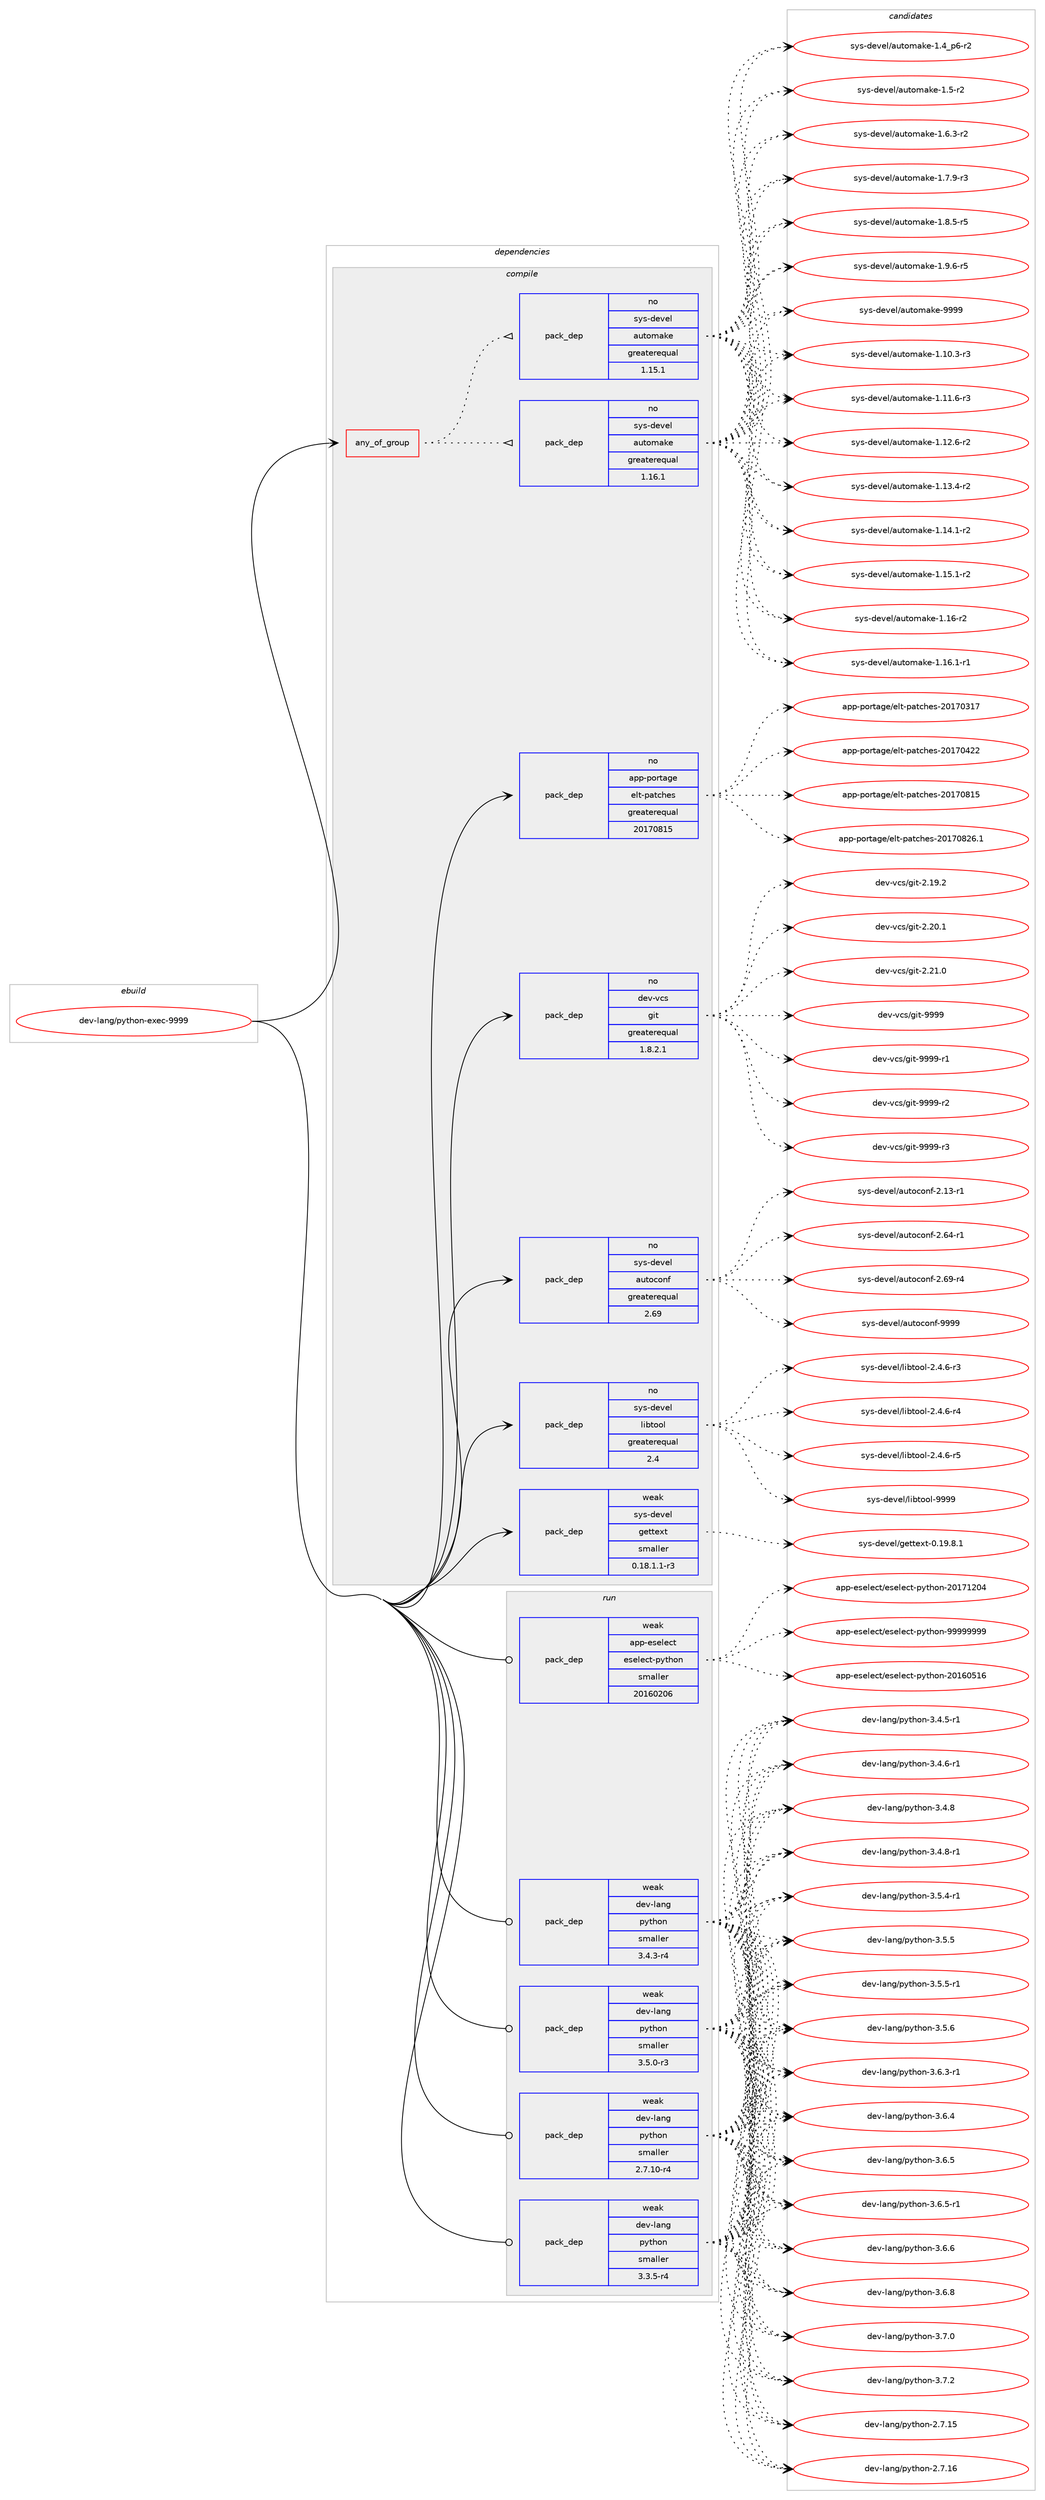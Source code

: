 digraph prolog {

# *************
# Graph options
# *************

newrank=true;
concentrate=true;
compound=true;
graph [rankdir=LR,fontname=Helvetica,fontsize=10,ranksep=1.5];#, ranksep=2.5, nodesep=0.2];
edge  [arrowhead=vee];
node  [fontname=Helvetica,fontsize=10];

# **********
# The ebuild
# **********

subgraph cluster_leftcol {
color=gray;
rank=same;
label=<<i>ebuild</i>>;
id [label="dev-lang/python-exec-9999", color=red, width=4, href="../dev-lang/python-exec-9999.svg"];
}

# ****************
# The dependencies
# ****************

subgraph cluster_midcol {
color=gray;
label=<<i>dependencies</i>>;
subgraph cluster_compile {
fillcolor="#eeeeee";
style=filled;
label=<<i>compile</i>>;
subgraph any22036 {
dependency1362208 [label=<<TABLE BORDER="0" CELLBORDER="1" CELLSPACING="0" CELLPADDING="4"><TR><TD CELLPADDING="10">any_of_group</TD></TR></TABLE>>, shape=none, color=red];subgraph pack974881 {
dependency1362209 [label=<<TABLE BORDER="0" CELLBORDER="1" CELLSPACING="0" CELLPADDING="4" WIDTH="220"><TR><TD ROWSPAN="6" CELLPADDING="30">pack_dep</TD></TR><TR><TD WIDTH="110">no</TD></TR><TR><TD>sys-devel</TD></TR><TR><TD>automake</TD></TR><TR><TD>greaterequal</TD></TR><TR><TD>1.16.1</TD></TR></TABLE>>, shape=none, color=blue];
}
dependency1362208:e -> dependency1362209:w [weight=20,style="dotted",arrowhead="oinv"];
subgraph pack974882 {
dependency1362210 [label=<<TABLE BORDER="0" CELLBORDER="1" CELLSPACING="0" CELLPADDING="4" WIDTH="220"><TR><TD ROWSPAN="6" CELLPADDING="30">pack_dep</TD></TR><TR><TD WIDTH="110">no</TD></TR><TR><TD>sys-devel</TD></TR><TR><TD>automake</TD></TR><TR><TD>greaterequal</TD></TR><TR><TD>1.15.1</TD></TR></TABLE>>, shape=none, color=blue];
}
dependency1362208:e -> dependency1362210:w [weight=20,style="dotted",arrowhead="oinv"];
}
id:e -> dependency1362208:w [weight=20,style="solid",arrowhead="vee"];
subgraph pack974883 {
dependency1362211 [label=<<TABLE BORDER="0" CELLBORDER="1" CELLSPACING="0" CELLPADDING="4" WIDTH="220"><TR><TD ROWSPAN="6" CELLPADDING="30">pack_dep</TD></TR><TR><TD WIDTH="110">no</TD></TR><TR><TD>app-portage</TD></TR><TR><TD>elt-patches</TD></TR><TR><TD>greaterequal</TD></TR><TR><TD>20170815</TD></TR></TABLE>>, shape=none, color=blue];
}
id:e -> dependency1362211:w [weight=20,style="solid",arrowhead="vee"];
subgraph pack974884 {
dependency1362212 [label=<<TABLE BORDER="0" CELLBORDER="1" CELLSPACING="0" CELLPADDING="4" WIDTH="220"><TR><TD ROWSPAN="6" CELLPADDING="30">pack_dep</TD></TR><TR><TD WIDTH="110">no</TD></TR><TR><TD>dev-vcs</TD></TR><TR><TD>git</TD></TR><TR><TD>greaterequal</TD></TR><TR><TD>1.8.2.1</TD></TR></TABLE>>, shape=none, color=blue];
}
id:e -> dependency1362212:w [weight=20,style="solid",arrowhead="vee"];
subgraph pack974885 {
dependency1362213 [label=<<TABLE BORDER="0" CELLBORDER="1" CELLSPACING="0" CELLPADDING="4" WIDTH="220"><TR><TD ROWSPAN="6" CELLPADDING="30">pack_dep</TD></TR><TR><TD WIDTH="110">no</TD></TR><TR><TD>sys-devel</TD></TR><TR><TD>autoconf</TD></TR><TR><TD>greaterequal</TD></TR><TR><TD>2.69</TD></TR></TABLE>>, shape=none, color=blue];
}
id:e -> dependency1362213:w [weight=20,style="solid",arrowhead="vee"];
subgraph pack974886 {
dependency1362214 [label=<<TABLE BORDER="0" CELLBORDER="1" CELLSPACING="0" CELLPADDING="4" WIDTH="220"><TR><TD ROWSPAN="6" CELLPADDING="30">pack_dep</TD></TR><TR><TD WIDTH="110">no</TD></TR><TR><TD>sys-devel</TD></TR><TR><TD>libtool</TD></TR><TR><TD>greaterequal</TD></TR><TR><TD>2.4</TD></TR></TABLE>>, shape=none, color=blue];
}
id:e -> dependency1362214:w [weight=20,style="solid",arrowhead="vee"];
subgraph pack974887 {
dependency1362215 [label=<<TABLE BORDER="0" CELLBORDER="1" CELLSPACING="0" CELLPADDING="4" WIDTH="220"><TR><TD ROWSPAN="6" CELLPADDING="30">pack_dep</TD></TR><TR><TD WIDTH="110">weak</TD></TR><TR><TD>sys-devel</TD></TR><TR><TD>gettext</TD></TR><TR><TD>smaller</TD></TR><TR><TD>0.18.1.1-r3</TD></TR></TABLE>>, shape=none, color=blue];
}
id:e -> dependency1362215:w [weight=20,style="solid",arrowhead="vee"];
}
subgraph cluster_compileandrun {
fillcolor="#eeeeee";
style=filled;
label=<<i>compile and run</i>>;
}
subgraph cluster_run {
fillcolor="#eeeeee";
style=filled;
label=<<i>run</i>>;
subgraph pack974888 {
dependency1362216 [label=<<TABLE BORDER="0" CELLBORDER="1" CELLSPACING="0" CELLPADDING="4" WIDTH="220"><TR><TD ROWSPAN="6" CELLPADDING="30">pack_dep</TD></TR><TR><TD WIDTH="110">weak</TD></TR><TR><TD>app-eselect</TD></TR><TR><TD>eselect-python</TD></TR><TR><TD>smaller</TD></TR><TR><TD>20160206</TD></TR></TABLE>>, shape=none, color=blue];
}
id:e -> dependency1362216:w [weight=20,style="solid",arrowhead="odot"];
subgraph pack974889 {
dependency1362217 [label=<<TABLE BORDER="0" CELLBORDER="1" CELLSPACING="0" CELLPADDING="4" WIDTH="220"><TR><TD ROWSPAN="6" CELLPADDING="30">pack_dep</TD></TR><TR><TD WIDTH="110">weak</TD></TR><TR><TD>dev-lang</TD></TR><TR><TD>python</TD></TR><TR><TD>smaller</TD></TR><TR><TD>2.7.10-r4</TD></TR></TABLE>>, shape=none, color=blue];
}
id:e -> dependency1362217:w [weight=20,style="solid",arrowhead="odot"];
subgraph pack974890 {
dependency1362218 [label=<<TABLE BORDER="0" CELLBORDER="1" CELLSPACING="0" CELLPADDING="4" WIDTH="220"><TR><TD ROWSPAN="6" CELLPADDING="30">pack_dep</TD></TR><TR><TD WIDTH="110">weak</TD></TR><TR><TD>dev-lang</TD></TR><TR><TD>python</TD></TR><TR><TD>smaller</TD></TR><TR><TD>3.3.5-r4</TD></TR></TABLE>>, shape=none, color=blue];
}
id:e -> dependency1362218:w [weight=20,style="solid",arrowhead="odot"];
subgraph pack974891 {
dependency1362219 [label=<<TABLE BORDER="0" CELLBORDER="1" CELLSPACING="0" CELLPADDING="4" WIDTH="220"><TR><TD ROWSPAN="6" CELLPADDING="30">pack_dep</TD></TR><TR><TD WIDTH="110">weak</TD></TR><TR><TD>dev-lang</TD></TR><TR><TD>python</TD></TR><TR><TD>smaller</TD></TR><TR><TD>3.4.3-r4</TD></TR></TABLE>>, shape=none, color=blue];
}
id:e -> dependency1362219:w [weight=20,style="solid",arrowhead="odot"];
subgraph pack974892 {
dependency1362220 [label=<<TABLE BORDER="0" CELLBORDER="1" CELLSPACING="0" CELLPADDING="4" WIDTH="220"><TR><TD ROWSPAN="6" CELLPADDING="30">pack_dep</TD></TR><TR><TD WIDTH="110">weak</TD></TR><TR><TD>dev-lang</TD></TR><TR><TD>python</TD></TR><TR><TD>smaller</TD></TR><TR><TD>3.5.0-r3</TD></TR></TABLE>>, shape=none, color=blue];
}
id:e -> dependency1362220:w [weight=20,style="solid",arrowhead="odot"];
}
}

# **************
# The candidates
# **************

subgraph cluster_choices {
rank=same;
color=gray;
label=<<i>candidates</i>>;

subgraph choice974881 {
color=black;
nodesep=1;
choice11512111545100101118101108479711711611110997107101454946494846514511451 [label="sys-devel/automake-1.10.3-r3", color=red, width=4,href="../sys-devel/automake-1.10.3-r3.svg"];
choice11512111545100101118101108479711711611110997107101454946494946544511451 [label="sys-devel/automake-1.11.6-r3", color=red, width=4,href="../sys-devel/automake-1.11.6-r3.svg"];
choice11512111545100101118101108479711711611110997107101454946495046544511450 [label="sys-devel/automake-1.12.6-r2", color=red, width=4,href="../sys-devel/automake-1.12.6-r2.svg"];
choice11512111545100101118101108479711711611110997107101454946495146524511450 [label="sys-devel/automake-1.13.4-r2", color=red, width=4,href="../sys-devel/automake-1.13.4-r2.svg"];
choice11512111545100101118101108479711711611110997107101454946495246494511450 [label="sys-devel/automake-1.14.1-r2", color=red, width=4,href="../sys-devel/automake-1.14.1-r2.svg"];
choice11512111545100101118101108479711711611110997107101454946495346494511450 [label="sys-devel/automake-1.15.1-r2", color=red, width=4,href="../sys-devel/automake-1.15.1-r2.svg"];
choice1151211154510010111810110847971171161111099710710145494649544511450 [label="sys-devel/automake-1.16-r2", color=red, width=4,href="../sys-devel/automake-1.16-r2.svg"];
choice11512111545100101118101108479711711611110997107101454946495446494511449 [label="sys-devel/automake-1.16.1-r1", color=red, width=4,href="../sys-devel/automake-1.16.1-r1.svg"];
choice115121115451001011181011084797117116111109971071014549465295112544511450 [label="sys-devel/automake-1.4_p6-r2", color=red, width=4,href="../sys-devel/automake-1.4_p6-r2.svg"];
choice11512111545100101118101108479711711611110997107101454946534511450 [label="sys-devel/automake-1.5-r2", color=red, width=4,href="../sys-devel/automake-1.5-r2.svg"];
choice115121115451001011181011084797117116111109971071014549465446514511450 [label="sys-devel/automake-1.6.3-r2", color=red, width=4,href="../sys-devel/automake-1.6.3-r2.svg"];
choice115121115451001011181011084797117116111109971071014549465546574511451 [label="sys-devel/automake-1.7.9-r3", color=red, width=4,href="../sys-devel/automake-1.7.9-r3.svg"];
choice115121115451001011181011084797117116111109971071014549465646534511453 [label="sys-devel/automake-1.8.5-r5", color=red, width=4,href="../sys-devel/automake-1.8.5-r5.svg"];
choice115121115451001011181011084797117116111109971071014549465746544511453 [label="sys-devel/automake-1.9.6-r5", color=red, width=4,href="../sys-devel/automake-1.9.6-r5.svg"];
choice115121115451001011181011084797117116111109971071014557575757 [label="sys-devel/automake-9999", color=red, width=4,href="../sys-devel/automake-9999.svg"];
dependency1362209:e -> choice11512111545100101118101108479711711611110997107101454946494846514511451:w [style=dotted,weight="100"];
dependency1362209:e -> choice11512111545100101118101108479711711611110997107101454946494946544511451:w [style=dotted,weight="100"];
dependency1362209:e -> choice11512111545100101118101108479711711611110997107101454946495046544511450:w [style=dotted,weight="100"];
dependency1362209:e -> choice11512111545100101118101108479711711611110997107101454946495146524511450:w [style=dotted,weight="100"];
dependency1362209:e -> choice11512111545100101118101108479711711611110997107101454946495246494511450:w [style=dotted,weight="100"];
dependency1362209:e -> choice11512111545100101118101108479711711611110997107101454946495346494511450:w [style=dotted,weight="100"];
dependency1362209:e -> choice1151211154510010111810110847971171161111099710710145494649544511450:w [style=dotted,weight="100"];
dependency1362209:e -> choice11512111545100101118101108479711711611110997107101454946495446494511449:w [style=dotted,weight="100"];
dependency1362209:e -> choice115121115451001011181011084797117116111109971071014549465295112544511450:w [style=dotted,weight="100"];
dependency1362209:e -> choice11512111545100101118101108479711711611110997107101454946534511450:w [style=dotted,weight="100"];
dependency1362209:e -> choice115121115451001011181011084797117116111109971071014549465446514511450:w [style=dotted,weight="100"];
dependency1362209:e -> choice115121115451001011181011084797117116111109971071014549465546574511451:w [style=dotted,weight="100"];
dependency1362209:e -> choice115121115451001011181011084797117116111109971071014549465646534511453:w [style=dotted,weight="100"];
dependency1362209:e -> choice115121115451001011181011084797117116111109971071014549465746544511453:w [style=dotted,weight="100"];
dependency1362209:e -> choice115121115451001011181011084797117116111109971071014557575757:w [style=dotted,weight="100"];
}
subgraph choice974882 {
color=black;
nodesep=1;
choice11512111545100101118101108479711711611110997107101454946494846514511451 [label="sys-devel/automake-1.10.3-r3", color=red, width=4,href="../sys-devel/automake-1.10.3-r3.svg"];
choice11512111545100101118101108479711711611110997107101454946494946544511451 [label="sys-devel/automake-1.11.6-r3", color=red, width=4,href="../sys-devel/automake-1.11.6-r3.svg"];
choice11512111545100101118101108479711711611110997107101454946495046544511450 [label="sys-devel/automake-1.12.6-r2", color=red, width=4,href="../sys-devel/automake-1.12.6-r2.svg"];
choice11512111545100101118101108479711711611110997107101454946495146524511450 [label="sys-devel/automake-1.13.4-r2", color=red, width=4,href="../sys-devel/automake-1.13.4-r2.svg"];
choice11512111545100101118101108479711711611110997107101454946495246494511450 [label="sys-devel/automake-1.14.1-r2", color=red, width=4,href="../sys-devel/automake-1.14.1-r2.svg"];
choice11512111545100101118101108479711711611110997107101454946495346494511450 [label="sys-devel/automake-1.15.1-r2", color=red, width=4,href="../sys-devel/automake-1.15.1-r2.svg"];
choice1151211154510010111810110847971171161111099710710145494649544511450 [label="sys-devel/automake-1.16-r2", color=red, width=4,href="../sys-devel/automake-1.16-r2.svg"];
choice11512111545100101118101108479711711611110997107101454946495446494511449 [label="sys-devel/automake-1.16.1-r1", color=red, width=4,href="../sys-devel/automake-1.16.1-r1.svg"];
choice115121115451001011181011084797117116111109971071014549465295112544511450 [label="sys-devel/automake-1.4_p6-r2", color=red, width=4,href="../sys-devel/automake-1.4_p6-r2.svg"];
choice11512111545100101118101108479711711611110997107101454946534511450 [label="sys-devel/automake-1.5-r2", color=red, width=4,href="../sys-devel/automake-1.5-r2.svg"];
choice115121115451001011181011084797117116111109971071014549465446514511450 [label="sys-devel/automake-1.6.3-r2", color=red, width=4,href="../sys-devel/automake-1.6.3-r2.svg"];
choice115121115451001011181011084797117116111109971071014549465546574511451 [label="sys-devel/automake-1.7.9-r3", color=red, width=4,href="../sys-devel/automake-1.7.9-r3.svg"];
choice115121115451001011181011084797117116111109971071014549465646534511453 [label="sys-devel/automake-1.8.5-r5", color=red, width=4,href="../sys-devel/automake-1.8.5-r5.svg"];
choice115121115451001011181011084797117116111109971071014549465746544511453 [label="sys-devel/automake-1.9.6-r5", color=red, width=4,href="../sys-devel/automake-1.9.6-r5.svg"];
choice115121115451001011181011084797117116111109971071014557575757 [label="sys-devel/automake-9999", color=red, width=4,href="../sys-devel/automake-9999.svg"];
dependency1362210:e -> choice11512111545100101118101108479711711611110997107101454946494846514511451:w [style=dotted,weight="100"];
dependency1362210:e -> choice11512111545100101118101108479711711611110997107101454946494946544511451:w [style=dotted,weight="100"];
dependency1362210:e -> choice11512111545100101118101108479711711611110997107101454946495046544511450:w [style=dotted,weight="100"];
dependency1362210:e -> choice11512111545100101118101108479711711611110997107101454946495146524511450:w [style=dotted,weight="100"];
dependency1362210:e -> choice11512111545100101118101108479711711611110997107101454946495246494511450:w [style=dotted,weight="100"];
dependency1362210:e -> choice11512111545100101118101108479711711611110997107101454946495346494511450:w [style=dotted,weight="100"];
dependency1362210:e -> choice1151211154510010111810110847971171161111099710710145494649544511450:w [style=dotted,weight="100"];
dependency1362210:e -> choice11512111545100101118101108479711711611110997107101454946495446494511449:w [style=dotted,weight="100"];
dependency1362210:e -> choice115121115451001011181011084797117116111109971071014549465295112544511450:w [style=dotted,weight="100"];
dependency1362210:e -> choice11512111545100101118101108479711711611110997107101454946534511450:w [style=dotted,weight="100"];
dependency1362210:e -> choice115121115451001011181011084797117116111109971071014549465446514511450:w [style=dotted,weight="100"];
dependency1362210:e -> choice115121115451001011181011084797117116111109971071014549465546574511451:w [style=dotted,weight="100"];
dependency1362210:e -> choice115121115451001011181011084797117116111109971071014549465646534511453:w [style=dotted,weight="100"];
dependency1362210:e -> choice115121115451001011181011084797117116111109971071014549465746544511453:w [style=dotted,weight="100"];
dependency1362210:e -> choice115121115451001011181011084797117116111109971071014557575757:w [style=dotted,weight="100"];
}
subgraph choice974883 {
color=black;
nodesep=1;
choice97112112451121111141169710310147101108116451129711699104101115455048495548514955 [label="app-portage/elt-patches-20170317", color=red, width=4,href="../app-portage/elt-patches-20170317.svg"];
choice97112112451121111141169710310147101108116451129711699104101115455048495548525050 [label="app-portage/elt-patches-20170422", color=red, width=4,href="../app-portage/elt-patches-20170422.svg"];
choice97112112451121111141169710310147101108116451129711699104101115455048495548564953 [label="app-portage/elt-patches-20170815", color=red, width=4,href="../app-portage/elt-patches-20170815.svg"];
choice971121124511211111411697103101471011081164511297116991041011154550484955485650544649 [label="app-portage/elt-patches-20170826.1", color=red, width=4,href="../app-portage/elt-patches-20170826.1.svg"];
dependency1362211:e -> choice97112112451121111141169710310147101108116451129711699104101115455048495548514955:w [style=dotted,weight="100"];
dependency1362211:e -> choice97112112451121111141169710310147101108116451129711699104101115455048495548525050:w [style=dotted,weight="100"];
dependency1362211:e -> choice97112112451121111141169710310147101108116451129711699104101115455048495548564953:w [style=dotted,weight="100"];
dependency1362211:e -> choice971121124511211111411697103101471011081164511297116991041011154550484955485650544649:w [style=dotted,weight="100"];
}
subgraph choice974884 {
color=black;
nodesep=1;
choice10010111845118991154710310511645504649574650 [label="dev-vcs/git-2.19.2", color=red, width=4,href="../dev-vcs/git-2.19.2.svg"];
choice10010111845118991154710310511645504650484649 [label="dev-vcs/git-2.20.1", color=red, width=4,href="../dev-vcs/git-2.20.1.svg"];
choice10010111845118991154710310511645504650494648 [label="dev-vcs/git-2.21.0", color=red, width=4,href="../dev-vcs/git-2.21.0.svg"];
choice1001011184511899115471031051164557575757 [label="dev-vcs/git-9999", color=red, width=4,href="../dev-vcs/git-9999.svg"];
choice10010111845118991154710310511645575757574511449 [label="dev-vcs/git-9999-r1", color=red, width=4,href="../dev-vcs/git-9999-r1.svg"];
choice10010111845118991154710310511645575757574511450 [label="dev-vcs/git-9999-r2", color=red, width=4,href="../dev-vcs/git-9999-r2.svg"];
choice10010111845118991154710310511645575757574511451 [label="dev-vcs/git-9999-r3", color=red, width=4,href="../dev-vcs/git-9999-r3.svg"];
dependency1362212:e -> choice10010111845118991154710310511645504649574650:w [style=dotted,weight="100"];
dependency1362212:e -> choice10010111845118991154710310511645504650484649:w [style=dotted,weight="100"];
dependency1362212:e -> choice10010111845118991154710310511645504650494648:w [style=dotted,weight="100"];
dependency1362212:e -> choice1001011184511899115471031051164557575757:w [style=dotted,weight="100"];
dependency1362212:e -> choice10010111845118991154710310511645575757574511449:w [style=dotted,weight="100"];
dependency1362212:e -> choice10010111845118991154710310511645575757574511450:w [style=dotted,weight="100"];
dependency1362212:e -> choice10010111845118991154710310511645575757574511451:w [style=dotted,weight="100"];
}
subgraph choice974885 {
color=black;
nodesep=1;
choice1151211154510010111810110847971171161119911111010245504649514511449 [label="sys-devel/autoconf-2.13-r1", color=red, width=4,href="../sys-devel/autoconf-2.13-r1.svg"];
choice1151211154510010111810110847971171161119911111010245504654524511449 [label="sys-devel/autoconf-2.64-r1", color=red, width=4,href="../sys-devel/autoconf-2.64-r1.svg"];
choice1151211154510010111810110847971171161119911111010245504654574511452 [label="sys-devel/autoconf-2.69-r4", color=red, width=4,href="../sys-devel/autoconf-2.69-r4.svg"];
choice115121115451001011181011084797117116111991111101024557575757 [label="sys-devel/autoconf-9999", color=red, width=4,href="../sys-devel/autoconf-9999.svg"];
dependency1362213:e -> choice1151211154510010111810110847971171161119911111010245504649514511449:w [style=dotted,weight="100"];
dependency1362213:e -> choice1151211154510010111810110847971171161119911111010245504654524511449:w [style=dotted,weight="100"];
dependency1362213:e -> choice1151211154510010111810110847971171161119911111010245504654574511452:w [style=dotted,weight="100"];
dependency1362213:e -> choice115121115451001011181011084797117116111991111101024557575757:w [style=dotted,weight="100"];
}
subgraph choice974886 {
color=black;
nodesep=1;
choice1151211154510010111810110847108105981161111111084550465246544511451 [label="sys-devel/libtool-2.4.6-r3", color=red, width=4,href="../sys-devel/libtool-2.4.6-r3.svg"];
choice1151211154510010111810110847108105981161111111084550465246544511452 [label="sys-devel/libtool-2.4.6-r4", color=red, width=4,href="../sys-devel/libtool-2.4.6-r4.svg"];
choice1151211154510010111810110847108105981161111111084550465246544511453 [label="sys-devel/libtool-2.4.6-r5", color=red, width=4,href="../sys-devel/libtool-2.4.6-r5.svg"];
choice1151211154510010111810110847108105981161111111084557575757 [label="sys-devel/libtool-9999", color=red, width=4,href="../sys-devel/libtool-9999.svg"];
dependency1362214:e -> choice1151211154510010111810110847108105981161111111084550465246544511451:w [style=dotted,weight="100"];
dependency1362214:e -> choice1151211154510010111810110847108105981161111111084550465246544511452:w [style=dotted,weight="100"];
dependency1362214:e -> choice1151211154510010111810110847108105981161111111084550465246544511453:w [style=dotted,weight="100"];
dependency1362214:e -> choice1151211154510010111810110847108105981161111111084557575757:w [style=dotted,weight="100"];
}
subgraph choice974887 {
color=black;
nodesep=1;
choice1151211154510010111810110847103101116116101120116454846495746564649 [label="sys-devel/gettext-0.19.8.1", color=red, width=4,href="../sys-devel/gettext-0.19.8.1.svg"];
dependency1362215:e -> choice1151211154510010111810110847103101116116101120116454846495746564649:w [style=dotted,weight="100"];
}
subgraph choice974888 {
color=black;
nodesep=1;
choice971121124510111510110810199116471011151011081019911645112121116104111110455048495448534954 [label="app-eselect/eselect-python-20160516", color=red, width=4,href="../app-eselect/eselect-python-20160516.svg"];
choice971121124510111510110810199116471011151011081019911645112121116104111110455048495549504852 [label="app-eselect/eselect-python-20171204", color=red, width=4,href="../app-eselect/eselect-python-20171204.svg"];
choice971121124510111510110810199116471011151011081019911645112121116104111110455757575757575757 [label="app-eselect/eselect-python-99999999", color=red, width=4,href="../app-eselect/eselect-python-99999999.svg"];
dependency1362216:e -> choice971121124510111510110810199116471011151011081019911645112121116104111110455048495448534954:w [style=dotted,weight="100"];
dependency1362216:e -> choice971121124510111510110810199116471011151011081019911645112121116104111110455048495549504852:w [style=dotted,weight="100"];
dependency1362216:e -> choice971121124510111510110810199116471011151011081019911645112121116104111110455757575757575757:w [style=dotted,weight="100"];
}
subgraph choice974889 {
color=black;
nodesep=1;
choice10010111845108971101034711212111610411111045504655464953 [label="dev-lang/python-2.7.15", color=red, width=4,href="../dev-lang/python-2.7.15.svg"];
choice10010111845108971101034711212111610411111045504655464954 [label="dev-lang/python-2.7.16", color=red, width=4,href="../dev-lang/python-2.7.16.svg"];
choice1001011184510897110103471121211161041111104551465246534511449 [label="dev-lang/python-3.4.5-r1", color=red, width=4,href="../dev-lang/python-3.4.5-r1.svg"];
choice1001011184510897110103471121211161041111104551465246544511449 [label="dev-lang/python-3.4.6-r1", color=red, width=4,href="../dev-lang/python-3.4.6-r1.svg"];
choice100101118451089711010347112121116104111110455146524656 [label="dev-lang/python-3.4.8", color=red, width=4,href="../dev-lang/python-3.4.8.svg"];
choice1001011184510897110103471121211161041111104551465246564511449 [label="dev-lang/python-3.4.8-r1", color=red, width=4,href="../dev-lang/python-3.4.8-r1.svg"];
choice1001011184510897110103471121211161041111104551465346524511449 [label="dev-lang/python-3.5.4-r1", color=red, width=4,href="../dev-lang/python-3.5.4-r1.svg"];
choice100101118451089711010347112121116104111110455146534653 [label="dev-lang/python-3.5.5", color=red, width=4,href="../dev-lang/python-3.5.5.svg"];
choice1001011184510897110103471121211161041111104551465346534511449 [label="dev-lang/python-3.5.5-r1", color=red, width=4,href="../dev-lang/python-3.5.5-r1.svg"];
choice100101118451089711010347112121116104111110455146534654 [label="dev-lang/python-3.5.6", color=red, width=4,href="../dev-lang/python-3.5.6.svg"];
choice1001011184510897110103471121211161041111104551465446514511449 [label="dev-lang/python-3.6.3-r1", color=red, width=4,href="../dev-lang/python-3.6.3-r1.svg"];
choice100101118451089711010347112121116104111110455146544652 [label="dev-lang/python-3.6.4", color=red, width=4,href="../dev-lang/python-3.6.4.svg"];
choice100101118451089711010347112121116104111110455146544653 [label="dev-lang/python-3.6.5", color=red, width=4,href="../dev-lang/python-3.6.5.svg"];
choice1001011184510897110103471121211161041111104551465446534511449 [label="dev-lang/python-3.6.5-r1", color=red, width=4,href="../dev-lang/python-3.6.5-r1.svg"];
choice100101118451089711010347112121116104111110455146544654 [label="dev-lang/python-3.6.6", color=red, width=4,href="../dev-lang/python-3.6.6.svg"];
choice100101118451089711010347112121116104111110455146544656 [label="dev-lang/python-3.6.8", color=red, width=4,href="../dev-lang/python-3.6.8.svg"];
choice100101118451089711010347112121116104111110455146554648 [label="dev-lang/python-3.7.0", color=red, width=4,href="../dev-lang/python-3.7.0.svg"];
choice100101118451089711010347112121116104111110455146554650 [label="dev-lang/python-3.7.2", color=red, width=4,href="../dev-lang/python-3.7.2.svg"];
dependency1362217:e -> choice10010111845108971101034711212111610411111045504655464953:w [style=dotted,weight="100"];
dependency1362217:e -> choice10010111845108971101034711212111610411111045504655464954:w [style=dotted,weight="100"];
dependency1362217:e -> choice1001011184510897110103471121211161041111104551465246534511449:w [style=dotted,weight="100"];
dependency1362217:e -> choice1001011184510897110103471121211161041111104551465246544511449:w [style=dotted,weight="100"];
dependency1362217:e -> choice100101118451089711010347112121116104111110455146524656:w [style=dotted,weight="100"];
dependency1362217:e -> choice1001011184510897110103471121211161041111104551465246564511449:w [style=dotted,weight="100"];
dependency1362217:e -> choice1001011184510897110103471121211161041111104551465346524511449:w [style=dotted,weight="100"];
dependency1362217:e -> choice100101118451089711010347112121116104111110455146534653:w [style=dotted,weight="100"];
dependency1362217:e -> choice1001011184510897110103471121211161041111104551465346534511449:w [style=dotted,weight="100"];
dependency1362217:e -> choice100101118451089711010347112121116104111110455146534654:w [style=dotted,weight="100"];
dependency1362217:e -> choice1001011184510897110103471121211161041111104551465446514511449:w [style=dotted,weight="100"];
dependency1362217:e -> choice100101118451089711010347112121116104111110455146544652:w [style=dotted,weight="100"];
dependency1362217:e -> choice100101118451089711010347112121116104111110455146544653:w [style=dotted,weight="100"];
dependency1362217:e -> choice1001011184510897110103471121211161041111104551465446534511449:w [style=dotted,weight="100"];
dependency1362217:e -> choice100101118451089711010347112121116104111110455146544654:w [style=dotted,weight="100"];
dependency1362217:e -> choice100101118451089711010347112121116104111110455146544656:w [style=dotted,weight="100"];
dependency1362217:e -> choice100101118451089711010347112121116104111110455146554648:w [style=dotted,weight="100"];
dependency1362217:e -> choice100101118451089711010347112121116104111110455146554650:w [style=dotted,weight="100"];
}
subgraph choice974890 {
color=black;
nodesep=1;
choice10010111845108971101034711212111610411111045504655464953 [label="dev-lang/python-2.7.15", color=red, width=4,href="../dev-lang/python-2.7.15.svg"];
choice10010111845108971101034711212111610411111045504655464954 [label="dev-lang/python-2.7.16", color=red, width=4,href="../dev-lang/python-2.7.16.svg"];
choice1001011184510897110103471121211161041111104551465246534511449 [label="dev-lang/python-3.4.5-r1", color=red, width=4,href="../dev-lang/python-3.4.5-r1.svg"];
choice1001011184510897110103471121211161041111104551465246544511449 [label="dev-lang/python-3.4.6-r1", color=red, width=4,href="../dev-lang/python-3.4.6-r1.svg"];
choice100101118451089711010347112121116104111110455146524656 [label="dev-lang/python-3.4.8", color=red, width=4,href="../dev-lang/python-3.4.8.svg"];
choice1001011184510897110103471121211161041111104551465246564511449 [label="dev-lang/python-3.4.8-r1", color=red, width=4,href="../dev-lang/python-3.4.8-r1.svg"];
choice1001011184510897110103471121211161041111104551465346524511449 [label="dev-lang/python-3.5.4-r1", color=red, width=4,href="../dev-lang/python-3.5.4-r1.svg"];
choice100101118451089711010347112121116104111110455146534653 [label="dev-lang/python-3.5.5", color=red, width=4,href="../dev-lang/python-3.5.5.svg"];
choice1001011184510897110103471121211161041111104551465346534511449 [label="dev-lang/python-3.5.5-r1", color=red, width=4,href="../dev-lang/python-3.5.5-r1.svg"];
choice100101118451089711010347112121116104111110455146534654 [label="dev-lang/python-3.5.6", color=red, width=4,href="../dev-lang/python-3.5.6.svg"];
choice1001011184510897110103471121211161041111104551465446514511449 [label="dev-lang/python-3.6.3-r1", color=red, width=4,href="../dev-lang/python-3.6.3-r1.svg"];
choice100101118451089711010347112121116104111110455146544652 [label="dev-lang/python-3.6.4", color=red, width=4,href="../dev-lang/python-3.6.4.svg"];
choice100101118451089711010347112121116104111110455146544653 [label="dev-lang/python-3.6.5", color=red, width=4,href="../dev-lang/python-3.6.5.svg"];
choice1001011184510897110103471121211161041111104551465446534511449 [label="dev-lang/python-3.6.5-r1", color=red, width=4,href="../dev-lang/python-3.6.5-r1.svg"];
choice100101118451089711010347112121116104111110455146544654 [label="dev-lang/python-3.6.6", color=red, width=4,href="../dev-lang/python-3.6.6.svg"];
choice100101118451089711010347112121116104111110455146544656 [label="dev-lang/python-3.6.8", color=red, width=4,href="../dev-lang/python-3.6.8.svg"];
choice100101118451089711010347112121116104111110455146554648 [label="dev-lang/python-3.7.0", color=red, width=4,href="../dev-lang/python-3.7.0.svg"];
choice100101118451089711010347112121116104111110455146554650 [label="dev-lang/python-3.7.2", color=red, width=4,href="../dev-lang/python-3.7.2.svg"];
dependency1362218:e -> choice10010111845108971101034711212111610411111045504655464953:w [style=dotted,weight="100"];
dependency1362218:e -> choice10010111845108971101034711212111610411111045504655464954:w [style=dotted,weight="100"];
dependency1362218:e -> choice1001011184510897110103471121211161041111104551465246534511449:w [style=dotted,weight="100"];
dependency1362218:e -> choice1001011184510897110103471121211161041111104551465246544511449:w [style=dotted,weight="100"];
dependency1362218:e -> choice100101118451089711010347112121116104111110455146524656:w [style=dotted,weight="100"];
dependency1362218:e -> choice1001011184510897110103471121211161041111104551465246564511449:w [style=dotted,weight="100"];
dependency1362218:e -> choice1001011184510897110103471121211161041111104551465346524511449:w [style=dotted,weight="100"];
dependency1362218:e -> choice100101118451089711010347112121116104111110455146534653:w [style=dotted,weight="100"];
dependency1362218:e -> choice1001011184510897110103471121211161041111104551465346534511449:w [style=dotted,weight="100"];
dependency1362218:e -> choice100101118451089711010347112121116104111110455146534654:w [style=dotted,weight="100"];
dependency1362218:e -> choice1001011184510897110103471121211161041111104551465446514511449:w [style=dotted,weight="100"];
dependency1362218:e -> choice100101118451089711010347112121116104111110455146544652:w [style=dotted,weight="100"];
dependency1362218:e -> choice100101118451089711010347112121116104111110455146544653:w [style=dotted,weight="100"];
dependency1362218:e -> choice1001011184510897110103471121211161041111104551465446534511449:w [style=dotted,weight="100"];
dependency1362218:e -> choice100101118451089711010347112121116104111110455146544654:w [style=dotted,weight="100"];
dependency1362218:e -> choice100101118451089711010347112121116104111110455146544656:w [style=dotted,weight="100"];
dependency1362218:e -> choice100101118451089711010347112121116104111110455146554648:w [style=dotted,weight="100"];
dependency1362218:e -> choice100101118451089711010347112121116104111110455146554650:w [style=dotted,weight="100"];
}
subgraph choice974891 {
color=black;
nodesep=1;
choice10010111845108971101034711212111610411111045504655464953 [label="dev-lang/python-2.7.15", color=red, width=4,href="../dev-lang/python-2.7.15.svg"];
choice10010111845108971101034711212111610411111045504655464954 [label="dev-lang/python-2.7.16", color=red, width=4,href="../dev-lang/python-2.7.16.svg"];
choice1001011184510897110103471121211161041111104551465246534511449 [label="dev-lang/python-3.4.5-r1", color=red, width=4,href="../dev-lang/python-3.4.5-r1.svg"];
choice1001011184510897110103471121211161041111104551465246544511449 [label="dev-lang/python-3.4.6-r1", color=red, width=4,href="../dev-lang/python-3.4.6-r1.svg"];
choice100101118451089711010347112121116104111110455146524656 [label="dev-lang/python-3.4.8", color=red, width=4,href="../dev-lang/python-3.4.8.svg"];
choice1001011184510897110103471121211161041111104551465246564511449 [label="dev-lang/python-3.4.8-r1", color=red, width=4,href="../dev-lang/python-3.4.8-r1.svg"];
choice1001011184510897110103471121211161041111104551465346524511449 [label="dev-lang/python-3.5.4-r1", color=red, width=4,href="../dev-lang/python-3.5.4-r1.svg"];
choice100101118451089711010347112121116104111110455146534653 [label="dev-lang/python-3.5.5", color=red, width=4,href="../dev-lang/python-3.5.5.svg"];
choice1001011184510897110103471121211161041111104551465346534511449 [label="dev-lang/python-3.5.5-r1", color=red, width=4,href="../dev-lang/python-3.5.5-r1.svg"];
choice100101118451089711010347112121116104111110455146534654 [label="dev-lang/python-3.5.6", color=red, width=4,href="../dev-lang/python-3.5.6.svg"];
choice1001011184510897110103471121211161041111104551465446514511449 [label="dev-lang/python-3.6.3-r1", color=red, width=4,href="../dev-lang/python-3.6.3-r1.svg"];
choice100101118451089711010347112121116104111110455146544652 [label="dev-lang/python-3.6.4", color=red, width=4,href="../dev-lang/python-3.6.4.svg"];
choice100101118451089711010347112121116104111110455146544653 [label="dev-lang/python-3.6.5", color=red, width=4,href="../dev-lang/python-3.6.5.svg"];
choice1001011184510897110103471121211161041111104551465446534511449 [label="dev-lang/python-3.6.5-r1", color=red, width=4,href="../dev-lang/python-3.6.5-r1.svg"];
choice100101118451089711010347112121116104111110455146544654 [label="dev-lang/python-3.6.6", color=red, width=4,href="../dev-lang/python-3.6.6.svg"];
choice100101118451089711010347112121116104111110455146544656 [label="dev-lang/python-3.6.8", color=red, width=4,href="../dev-lang/python-3.6.8.svg"];
choice100101118451089711010347112121116104111110455146554648 [label="dev-lang/python-3.7.0", color=red, width=4,href="../dev-lang/python-3.7.0.svg"];
choice100101118451089711010347112121116104111110455146554650 [label="dev-lang/python-3.7.2", color=red, width=4,href="../dev-lang/python-3.7.2.svg"];
dependency1362219:e -> choice10010111845108971101034711212111610411111045504655464953:w [style=dotted,weight="100"];
dependency1362219:e -> choice10010111845108971101034711212111610411111045504655464954:w [style=dotted,weight="100"];
dependency1362219:e -> choice1001011184510897110103471121211161041111104551465246534511449:w [style=dotted,weight="100"];
dependency1362219:e -> choice1001011184510897110103471121211161041111104551465246544511449:w [style=dotted,weight="100"];
dependency1362219:e -> choice100101118451089711010347112121116104111110455146524656:w [style=dotted,weight="100"];
dependency1362219:e -> choice1001011184510897110103471121211161041111104551465246564511449:w [style=dotted,weight="100"];
dependency1362219:e -> choice1001011184510897110103471121211161041111104551465346524511449:w [style=dotted,weight="100"];
dependency1362219:e -> choice100101118451089711010347112121116104111110455146534653:w [style=dotted,weight="100"];
dependency1362219:e -> choice1001011184510897110103471121211161041111104551465346534511449:w [style=dotted,weight="100"];
dependency1362219:e -> choice100101118451089711010347112121116104111110455146534654:w [style=dotted,weight="100"];
dependency1362219:e -> choice1001011184510897110103471121211161041111104551465446514511449:w [style=dotted,weight="100"];
dependency1362219:e -> choice100101118451089711010347112121116104111110455146544652:w [style=dotted,weight="100"];
dependency1362219:e -> choice100101118451089711010347112121116104111110455146544653:w [style=dotted,weight="100"];
dependency1362219:e -> choice1001011184510897110103471121211161041111104551465446534511449:w [style=dotted,weight="100"];
dependency1362219:e -> choice100101118451089711010347112121116104111110455146544654:w [style=dotted,weight="100"];
dependency1362219:e -> choice100101118451089711010347112121116104111110455146544656:w [style=dotted,weight="100"];
dependency1362219:e -> choice100101118451089711010347112121116104111110455146554648:w [style=dotted,weight="100"];
dependency1362219:e -> choice100101118451089711010347112121116104111110455146554650:w [style=dotted,weight="100"];
}
subgraph choice974892 {
color=black;
nodesep=1;
choice10010111845108971101034711212111610411111045504655464953 [label="dev-lang/python-2.7.15", color=red, width=4,href="../dev-lang/python-2.7.15.svg"];
choice10010111845108971101034711212111610411111045504655464954 [label="dev-lang/python-2.7.16", color=red, width=4,href="../dev-lang/python-2.7.16.svg"];
choice1001011184510897110103471121211161041111104551465246534511449 [label="dev-lang/python-3.4.5-r1", color=red, width=4,href="../dev-lang/python-3.4.5-r1.svg"];
choice1001011184510897110103471121211161041111104551465246544511449 [label="dev-lang/python-3.4.6-r1", color=red, width=4,href="../dev-lang/python-3.4.6-r1.svg"];
choice100101118451089711010347112121116104111110455146524656 [label="dev-lang/python-3.4.8", color=red, width=4,href="../dev-lang/python-3.4.8.svg"];
choice1001011184510897110103471121211161041111104551465246564511449 [label="dev-lang/python-3.4.8-r1", color=red, width=4,href="../dev-lang/python-3.4.8-r1.svg"];
choice1001011184510897110103471121211161041111104551465346524511449 [label="dev-lang/python-3.5.4-r1", color=red, width=4,href="../dev-lang/python-3.5.4-r1.svg"];
choice100101118451089711010347112121116104111110455146534653 [label="dev-lang/python-3.5.5", color=red, width=4,href="../dev-lang/python-3.5.5.svg"];
choice1001011184510897110103471121211161041111104551465346534511449 [label="dev-lang/python-3.5.5-r1", color=red, width=4,href="../dev-lang/python-3.5.5-r1.svg"];
choice100101118451089711010347112121116104111110455146534654 [label="dev-lang/python-3.5.6", color=red, width=4,href="../dev-lang/python-3.5.6.svg"];
choice1001011184510897110103471121211161041111104551465446514511449 [label="dev-lang/python-3.6.3-r1", color=red, width=4,href="../dev-lang/python-3.6.3-r1.svg"];
choice100101118451089711010347112121116104111110455146544652 [label="dev-lang/python-3.6.4", color=red, width=4,href="../dev-lang/python-3.6.4.svg"];
choice100101118451089711010347112121116104111110455146544653 [label="dev-lang/python-3.6.5", color=red, width=4,href="../dev-lang/python-3.6.5.svg"];
choice1001011184510897110103471121211161041111104551465446534511449 [label="dev-lang/python-3.6.5-r1", color=red, width=4,href="../dev-lang/python-3.6.5-r1.svg"];
choice100101118451089711010347112121116104111110455146544654 [label="dev-lang/python-3.6.6", color=red, width=4,href="../dev-lang/python-3.6.6.svg"];
choice100101118451089711010347112121116104111110455146544656 [label="dev-lang/python-3.6.8", color=red, width=4,href="../dev-lang/python-3.6.8.svg"];
choice100101118451089711010347112121116104111110455146554648 [label="dev-lang/python-3.7.0", color=red, width=4,href="../dev-lang/python-3.7.0.svg"];
choice100101118451089711010347112121116104111110455146554650 [label="dev-lang/python-3.7.2", color=red, width=4,href="../dev-lang/python-3.7.2.svg"];
dependency1362220:e -> choice10010111845108971101034711212111610411111045504655464953:w [style=dotted,weight="100"];
dependency1362220:e -> choice10010111845108971101034711212111610411111045504655464954:w [style=dotted,weight="100"];
dependency1362220:e -> choice1001011184510897110103471121211161041111104551465246534511449:w [style=dotted,weight="100"];
dependency1362220:e -> choice1001011184510897110103471121211161041111104551465246544511449:w [style=dotted,weight="100"];
dependency1362220:e -> choice100101118451089711010347112121116104111110455146524656:w [style=dotted,weight="100"];
dependency1362220:e -> choice1001011184510897110103471121211161041111104551465246564511449:w [style=dotted,weight="100"];
dependency1362220:e -> choice1001011184510897110103471121211161041111104551465346524511449:w [style=dotted,weight="100"];
dependency1362220:e -> choice100101118451089711010347112121116104111110455146534653:w [style=dotted,weight="100"];
dependency1362220:e -> choice1001011184510897110103471121211161041111104551465346534511449:w [style=dotted,weight="100"];
dependency1362220:e -> choice100101118451089711010347112121116104111110455146534654:w [style=dotted,weight="100"];
dependency1362220:e -> choice1001011184510897110103471121211161041111104551465446514511449:w [style=dotted,weight="100"];
dependency1362220:e -> choice100101118451089711010347112121116104111110455146544652:w [style=dotted,weight="100"];
dependency1362220:e -> choice100101118451089711010347112121116104111110455146544653:w [style=dotted,weight="100"];
dependency1362220:e -> choice1001011184510897110103471121211161041111104551465446534511449:w [style=dotted,weight="100"];
dependency1362220:e -> choice100101118451089711010347112121116104111110455146544654:w [style=dotted,weight="100"];
dependency1362220:e -> choice100101118451089711010347112121116104111110455146544656:w [style=dotted,weight="100"];
dependency1362220:e -> choice100101118451089711010347112121116104111110455146554648:w [style=dotted,weight="100"];
dependency1362220:e -> choice100101118451089711010347112121116104111110455146554650:w [style=dotted,weight="100"];
}
}

}
